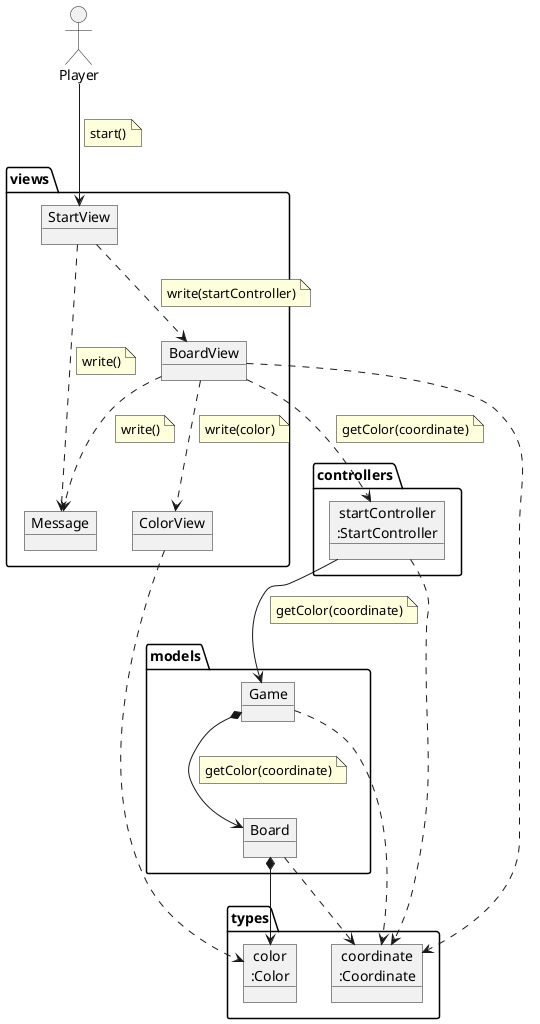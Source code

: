 @startuml start
allow_mixing

actor Player

package controllers  {

    object "startController\n:StartController" as StartController{

    }
}


package models  {

    object  Board{

    }

    object Game{

    }

}

package types  {


    object "coordinate\n:Coordinate" as Coordinate{

    }

    object "color\n:Color" as Color{

    }
}


package views {
    object BoardView{

    }

    object StartView{

    }

    object ColorView{

    }
    object Message{

    }
}

Player --> StartView
note on link
    start()
end note
StartView ..> Message
note on link
    write()
end note
StartView ..> BoardView
note on link
    write(startController)
end note
BoardView ..> ColorView
note on link
    write(color)
end note
BoardView ..> Message
note on link
    write()
end note
BoardView ..> Coordinate
ColorView ..> Color
BoardView ..> StartController
note on link
    getColor(coordinate)
end note
StartController --> Game
note on link
    getColor(coordinate)
end note
StartController ..> Coordinate
Game *-down-> Board
note on link
    getColor(coordinate)
end note
Game ..> Coordinate
Board ..> Coordinate
Board *-> Color
@enduml
